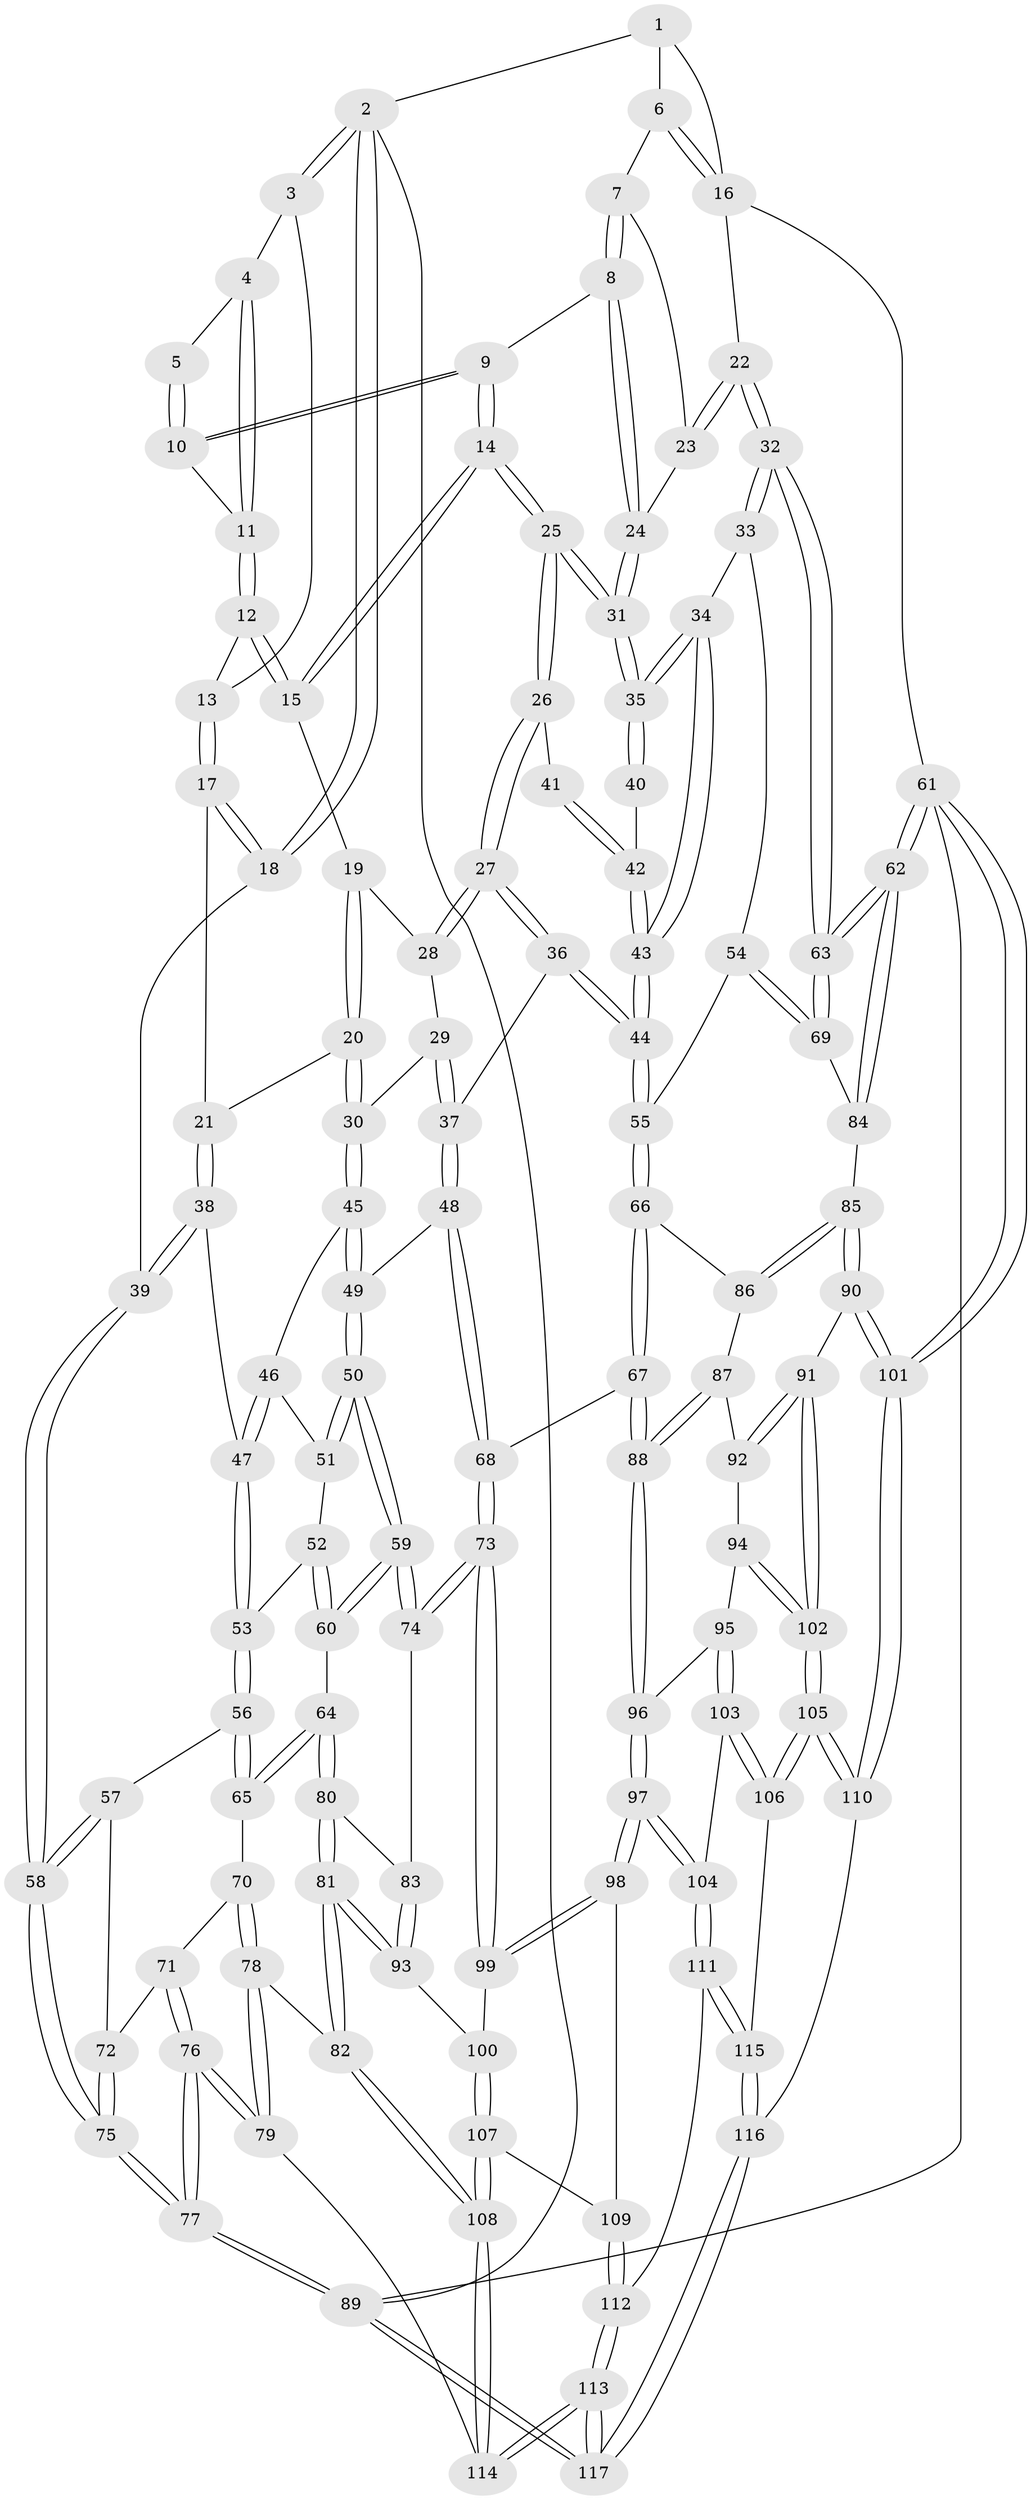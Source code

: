 // coarse degree distribution, {6: 0.10344827586206896, 2: 0.017241379310344827, 5: 0.29310344827586204, 3: 0.22413793103448276, 4: 0.3275862068965517, 7: 0.034482758620689655}
// Generated by graph-tools (version 1.1) at 2025/21/03/04/25 18:21:28]
// undirected, 117 vertices, 289 edges
graph export_dot {
graph [start="1"]
  node [color=gray90,style=filled];
  1 [pos="+0.7074972988113742+0"];
  2 [pos="+0+0"];
  3 [pos="+0.0719390748332182+0"];
  4 [pos="+0.29409144430465084+0"];
  5 [pos="+0.6980566732253157+0"];
  6 [pos="+0.8321965207499024+0.11739839488855718"];
  7 [pos="+0.8243685006405245+0.14530974353972503"];
  8 [pos="+0.6077333113649772+0.21229853596951745"];
  9 [pos="+0.6025827396319123+0.21325169478851264"];
  10 [pos="+0.6063862125605978+0.044045580637152006"];
  11 [pos="+0.3544281336505825+0.07558915307142763"];
  12 [pos="+0.3560463800640057+0.10840887965075857"];
  13 [pos="+0.15141367921160095+0.18306623967613903"];
  14 [pos="+0.5665155463369257+0.2544620730155332"];
  15 [pos="+0.376272400828141+0.15246486158379685"];
  16 [pos="+1+0"];
  17 [pos="+0.1035936635197627+0.2773080233954834"];
  18 [pos="+0+0.23234273767804256"];
  19 [pos="+0.3183678009082518+0.25541086669506075"];
  20 [pos="+0.20011636029523264+0.3383302346733827"];
  21 [pos="+0.12092070087537782+0.29385510332443415"];
  22 [pos="+1+0.34043182082668016"];
  23 [pos="+0.8533453488566151+0.20815951146548745"];
  24 [pos="+0.8173858079599555+0.305580912674742"];
  25 [pos="+0.5672420091778368+0.285776320820045"];
  26 [pos="+0.5641620919580969+0.2972913060016689"];
  27 [pos="+0.5050631457358201+0.39356980546497744"];
  28 [pos="+0.3674831436517719+0.3237088081272909"];
  29 [pos="+0.33866311591674614+0.36789253605446287"];
  30 [pos="+0.21110253735569132+0.3632733782924703"];
  31 [pos="+0.8098248060873323+0.36328100107482103"];
  32 [pos="+1+0.4420574736891179"];
  33 [pos="+0.9261621804947163+0.45514723414102926"];
  34 [pos="+0.8328767260307027+0.41281335319890283"];
  35 [pos="+0.823682166396268+0.40001911329851986"];
  36 [pos="+0.4836852830915543+0.4627129826333119"];
  37 [pos="+0.4508414750015019+0.48326041870143505"];
  38 [pos="+0.05792414315917078+0.49410317076054333"];
  39 [pos="+0+0.4850301353500345"];
  40 [pos="+0.7245744757925228+0.4103460239209721"];
  41 [pos="+0.6378732670537903+0.3756347933861117"];
  42 [pos="+0.6786837299746288+0.4581605647383283"];
  43 [pos="+0.686053801914167+0.552734553074129"];
  44 [pos="+0.666302244411824+0.591427142908463"];
  45 [pos="+0.21814322039503448+0.39586017329260725"];
  46 [pos="+0.191497916732526+0.43578425022521117"];
  47 [pos="+0.11185331426195999+0.5250242758361905"];
  48 [pos="+0.41590715764461156+0.5130820690360836"];
  49 [pos="+0.3453555296348945+0.5200412333700122"];
  50 [pos="+0.29825316649485595+0.5678021796182167"];
  51 [pos="+0.21511650724328446+0.5524387452137753"];
  52 [pos="+0.15676308438286354+0.5569876742171004"];
  53 [pos="+0.12006992378464339+0.5486201581441398"];
  54 [pos="+0.8544439756718404+0.5702801587569161"];
  55 [pos="+0.6672498766841348+0.5944732039103455"];
  56 [pos="+0.11171129996675919+0.5744250105558889"];
  57 [pos="+0.041454746470634025+0.6014718769314072"];
  58 [pos="+0+0.5379006705016348"];
  59 [pos="+0.2670086692932614+0.6567282662874542"];
  60 [pos="+0.21940563740162758+0.6488181332184783"];
  61 [pos="+1+1"];
  62 [pos="+1+1"];
  63 [pos="+1+0.7474929803453226"];
  64 [pos="+0.12975999217505702+0.661140656830106"];
  65 [pos="+0.12246503189357086+0.6571231429056164"];
  66 [pos="+0.6664712196256848+0.6167559778192125"];
  67 [pos="+0.49731684590651304+0.709313505289796"];
  68 [pos="+0.44509665933514125+0.6592761332034346"];
  69 [pos="+0.8775140202723958+0.676856810314772"];
  70 [pos="+0.10670027982217758+0.6653648537352278"];
  71 [pos="+0.07815246904711616+0.6647608809236392"];
  72 [pos="+0.04522204268244653+0.6564513096196436"];
  73 [pos="+0.2913807420592747+0.7386795343330737"];
  74 [pos="+0.28951613248851554+0.7365994192145128"];
  75 [pos="+0+0.7597142279168675"];
  76 [pos="+0+0.8694888443977683"];
  77 [pos="+0+0.9255097485230114"];
  78 [pos="+0.03622098341305541+0.8279703391625476"];
  79 [pos="+0+0.8556576853499616"];
  80 [pos="+0.14665666763419483+0.7047777869455296"];
  81 [pos="+0.09778485777101288+0.8130445970253709"];
  82 [pos="+0.08185600201919463+0.8200188406158045"];
  83 [pos="+0.207225629371448+0.7436173540149853"];
  84 [pos="+0.7584777669456152+0.7321409063934169"];
  85 [pos="+0.7330830612296156+0.7326856373548701"];
  86 [pos="+0.6756677580551084+0.6344272533891274"];
  87 [pos="+0.581723014547203+0.7624843267789301"];
  88 [pos="+0.4971451853157654+0.7244563193695949"];
  89 [pos="+0+1"];
  90 [pos="+0.7173733595357286+0.7704077086005191"];
  91 [pos="+0.7048957680201623+0.7849856122612898"];
  92 [pos="+0.5939435279343078+0.7727933489383341"];
  93 [pos="+0.12101034689800469+0.8095300855365497"];
  94 [pos="+0.5621995548525727+0.8254508320011112"];
  95 [pos="+0.5181970972884538+0.8117083836757832"];
  96 [pos="+0.48678703483455915+0.7618381421301889"];
  97 [pos="+0.36011356556937135+0.8393408416275339"];
  98 [pos="+0.33271912638509177+0.8148150023239302"];
  99 [pos="+0.3028524704052396+0.7813196167223893"];
  100 [pos="+0.21622387007234856+0.8384731547711034"];
  101 [pos="+1+1"];
  102 [pos="+0.6499070173657931+0.8924452448686699"];
  103 [pos="+0.4992609714773313+0.8919291156614385"];
  104 [pos="+0.36896756977270634+0.8780039804505005"];
  105 [pos="+0.6373174685586003+1"];
  106 [pos="+0.5816660412607538+0.9966452852741702"];
  107 [pos="+0.20537711313598342+0.8965242545279082"];
  108 [pos="+0.19196194635522681+0.9087334559085042"];
  109 [pos="+0.23648229905333581+0.9032045690469033"];
  110 [pos="+0.7125753058184158+1"];
  111 [pos="+0.3599093992351738+0.9276427231846868"];
  112 [pos="+0.28442838938749343+0.9382078488022806"];
  113 [pos="+0.18982597477337776+1"];
  114 [pos="+0.17832922474213211+0.9481036186211149"];
  115 [pos="+0.3599353951283994+0.9277280915072598"];
  116 [pos="+0.3657393635169342+1"];
  117 [pos="+0.12573513141370057+1"];
  1 -- 2;
  1 -- 6;
  1 -- 16;
  2 -- 3;
  2 -- 3;
  2 -- 18;
  2 -- 18;
  2 -- 89;
  3 -- 4;
  3 -- 13;
  4 -- 5;
  4 -- 11;
  4 -- 11;
  5 -- 10;
  5 -- 10;
  6 -- 7;
  6 -- 16;
  6 -- 16;
  7 -- 8;
  7 -- 8;
  7 -- 23;
  8 -- 9;
  8 -- 24;
  8 -- 24;
  9 -- 10;
  9 -- 10;
  9 -- 14;
  9 -- 14;
  10 -- 11;
  11 -- 12;
  11 -- 12;
  12 -- 13;
  12 -- 15;
  12 -- 15;
  13 -- 17;
  13 -- 17;
  14 -- 15;
  14 -- 15;
  14 -- 25;
  14 -- 25;
  15 -- 19;
  16 -- 22;
  16 -- 61;
  17 -- 18;
  17 -- 18;
  17 -- 21;
  18 -- 39;
  19 -- 20;
  19 -- 20;
  19 -- 28;
  20 -- 21;
  20 -- 30;
  20 -- 30;
  21 -- 38;
  21 -- 38;
  22 -- 23;
  22 -- 23;
  22 -- 32;
  22 -- 32;
  23 -- 24;
  24 -- 31;
  24 -- 31;
  25 -- 26;
  25 -- 26;
  25 -- 31;
  25 -- 31;
  26 -- 27;
  26 -- 27;
  26 -- 41;
  27 -- 28;
  27 -- 28;
  27 -- 36;
  27 -- 36;
  28 -- 29;
  29 -- 30;
  29 -- 37;
  29 -- 37;
  30 -- 45;
  30 -- 45;
  31 -- 35;
  31 -- 35;
  32 -- 33;
  32 -- 33;
  32 -- 63;
  32 -- 63;
  33 -- 34;
  33 -- 54;
  34 -- 35;
  34 -- 35;
  34 -- 43;
  34 -- 43;
  35 -- 40;
  35 -- 40;
  36 -- 37;
  36 -- 44;
  36 -- 44;
  37 -- 48;
  37 -- 48;
  38 -- 39;
  38 -- 39;
  38 -- 47;
  39 -- 58;
  39 -- 58;
  40 -- 42;
  41 -- 42;
  41 -- 42;
  42 -- 43;
  42 -- 43;
  43 -- 44;
  43 -- 44;
  44 -- 55;
  44 -- 55;
  45 -- 46;
  45 -- 49;
  45 -- 49;
  46 -- 47;
  46 -- 47;
  46 -- 51;
  47 -- 53;
  47 -- 53;
  48 -- 49;
  48 -- 68;
  48 -- 68;
  49 -- 50;
  49 -- 50;
  50 -- 51;
  50 -- 51;
  50 -- 59;
  50 -- 59;
  51 -- 52;
  52 -- 53;
  52 -- 60;
  52 -- 60;
  53 -- 56;
  53 -- 56;
  54 -- 55;
  54 -- 69;
  54 -- 69;
  55 -- 66;
  55 -- 66;
  56 -- 57;
  56 -- 65;
  56 -- 65;
  57 -- 58;
  57 -- 58;
  57 -- 72;
  58 -- 75;
  58 -- 75;
  59 -- 60;
  59 -- 60;
  59 -- 74;
  59 -- 74;
  60 -- 64;
  61 -- 62;
  61 -- 62;
  61 -- 101;
  61 -- 101;
  61 -- 89;
  62 -- 63;
  62 -- 63;
  62 -- 84;
  62 -- 84;
  63 -- 69;
  63 -- 69;
  64 -- 65;
  64 -- 65;
  64 -- 80;
  64 -- 80;
  65 -- 70;
  66 -- 67;
  66 -- 67;
  66 -- 86;
  67 -- 68;
  67 -- 88;
  67 -- 88;
  68 -- 73;
  68 -- 73;
  69 -- 84;
  70 -- 71;
  70 -- 78;
  70 -- 78;
  71 -- 72;
  71 -- 76;
  71 -- 76;
  72 -- 75;
  72 -- 75;
  73 -- 74;
  73 -- 74;
  73 -- 99;
  73 -- 99;
  74 -- 83;
  75 -- 77;
  75 -- 77;
  76 -- 77;
  76 -- 77;
  76 -- 79;
  76 -- 79;
  77 -- 89;
  77 -- 89;
  78 -- 79;
  78 -- 79;
  78 -- 82;
  79 -- 114;
  80 -- 81;
  80 -- 81;
  80 -- 83;
  81 -- 82;
  81 -- 82;
  81 -- 93;
  81 -- 93;
  82 -- 108;
  82 -- 108;
  83 -- 93;
  83 -- 93;
  84 -- 85;
  85 -- 86;
  85 -- 86;
  85 -- 90;
  85 -- 90;
  86 -- 87;
  87 -- 88;
  87 -- 88;
  87 -- 92;
  88 -- 96;
  88 -- 96;
  89 -- 117;
  89 -- 117;
  90 -- 91;
  90 -- 101;
  90 -- 101;
  91 -- 92;
  91 -- 92;
  91 -- 102;
  91 -- 102;
  92 -- 94;
  93 -- 100;
  94 -- 95;
  94 -- 102;
  94 -- 102;
  95 -- 96;
  95 -- 103;
  95 -- 103;
  96 -- 97;
  96 -- 97;
  97 -- 98;
  97 -- 98;
  97 -- 104;
  97 -- 104;
  98 -- 99;
  98 -- 99;
  98 -- 109;
  99 -- 100;
  100 -- 107;
  100 -- 107;
  101 -- 110;
  101 -- 110;
  102 -- 105;
  102 -- 105;
  103 -- 104;
  103 -- 106;
  103 -- 106;
  104 -- 111;
  104 -- 111;
  105 -- 106;
  105 -- 106;
  105 -- 110;
  105 -- 110;
  106 -- 115;
  107 -- 108;
  107 -- 108;
  107 -- 109;
  108 -- 114;
  108 -- 114;
  109 -- 112;
  109 -- 112;
  110 -- 116;
  111 -- 112;
  111 -- 115;
  111 -- 115;
  112 -- 113;
  112 -- 113;
  113 -- 114;
  113 -- 114;
  113 -- 117;
  113 -- 117;
  115 -- 116;
  115 -- 116;
  116 -- 117;
  116 -- 117;
}
